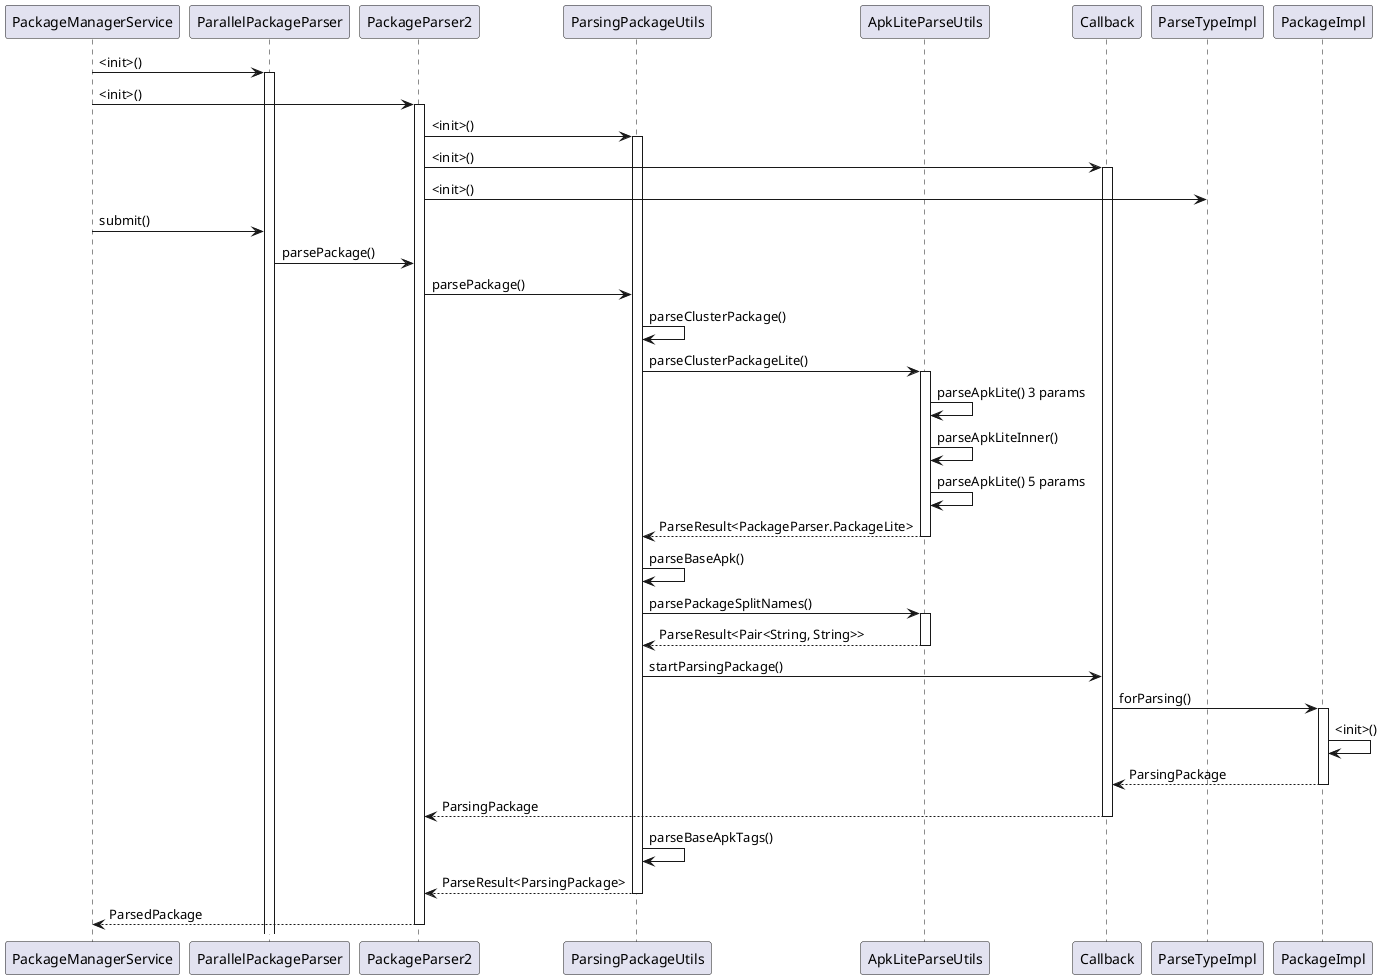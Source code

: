 @startuml
participant PackageManagerService as a
participant ParallelPackageParser as b
participant PackageParser2 as c
participant ParsingPackageUtils as d
participant ApkLiteParseUtils as e
participant Callback as f
participant ParseTypeImpl as g
participant PackageImpl as h

a->b : <init>()
activate b
a->c : <init>()
activate c
c->d : <init>()
activate d
c->f : <init>()
activate f
c->g : <init>()

a->b : submit()
b->c : parsePackage()
c->d : parsePackage()
d->d : parseClusterPackage()
d->e : parseClusterPackageLite()
activate e
e->e : parseApkLite() 3 params
e->e : parseApkLiteInner()
e->e : parseApkLite() 5 params
return ParseResult<PackageParser.PackageLite>
d->d : parseBaseApk()
d->e : parsePackageSplitNames()
activate e
return ParseResult<Pair<String, String>>
d->f : startParsingPackage()
f->h : forParsing()
activate h
h->h : <init>()
return ParsingPackage
return ParsingPackage
d->d : parseBaseApkTags()
return ParseResult<ParsingPackage>
return ParsedPackage
@enduml
